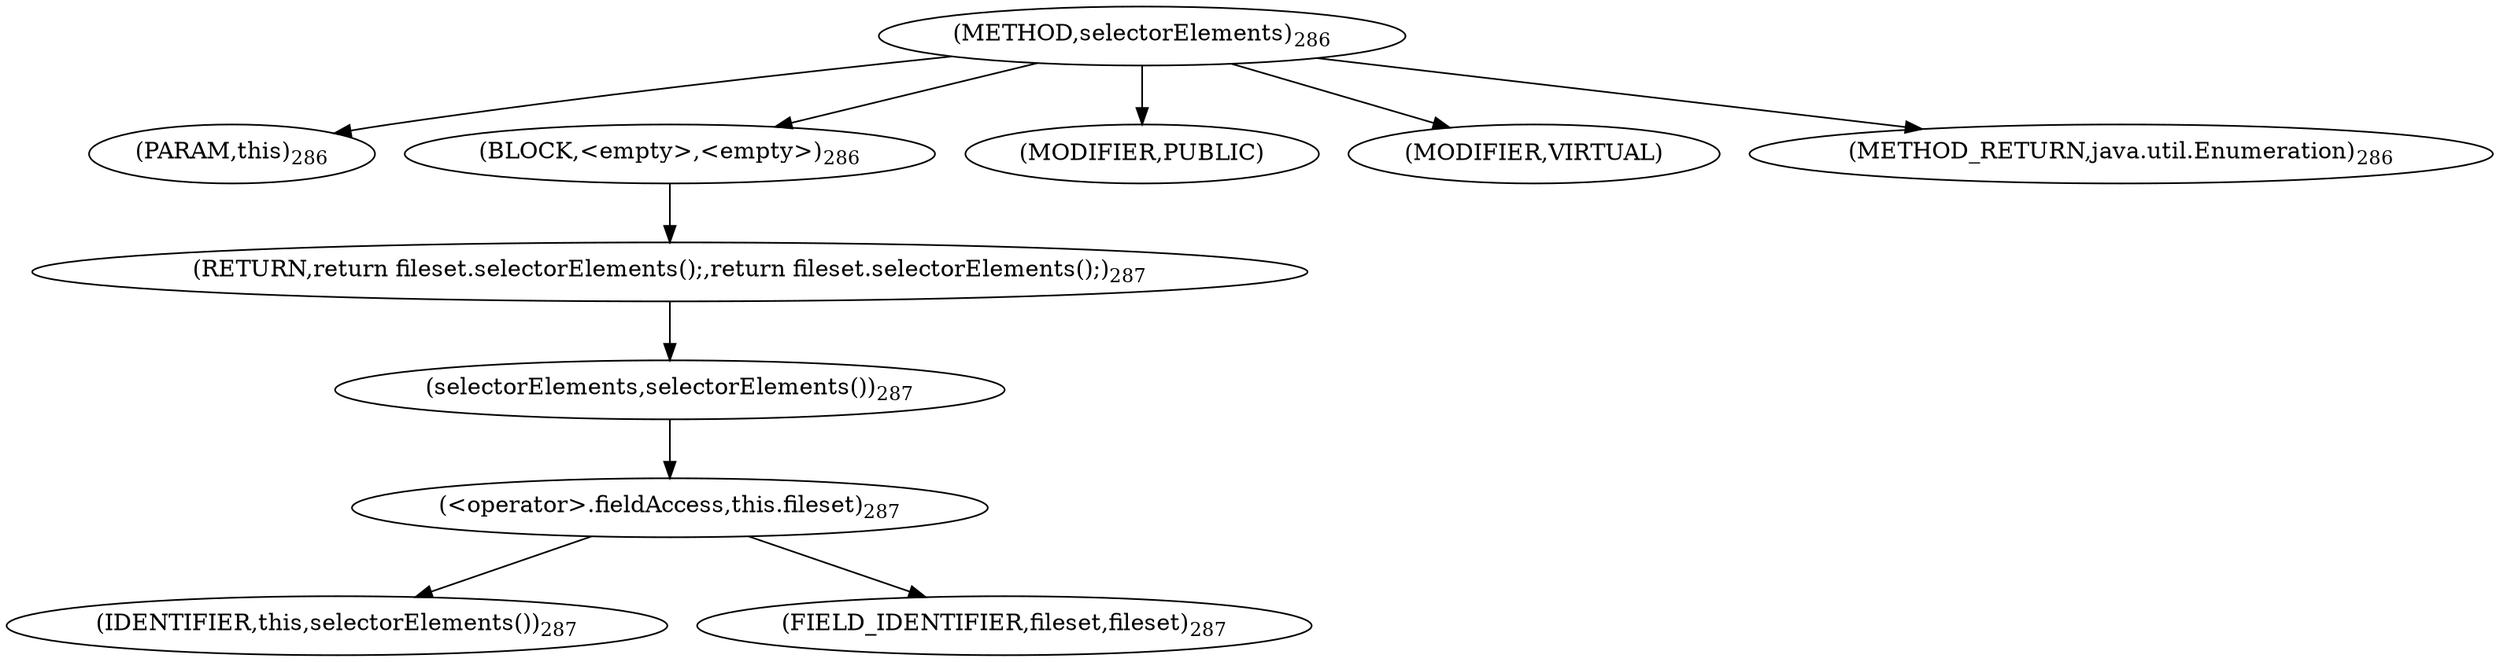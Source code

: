 digraph "selectorElements" {  
"371" [label = <(METHOD,selectorElements)<SUB>286</SUB>> ]
"372" [label = <(PARAM,this)<SUB>286</SUB>> ]
"373" [label = <(BLOCK,&lt;empty&gt;,&lt;empty&gt;)<SUB>286</SUB>> ]
"374" [label = <(RETURN,return fileset.selectorElements();,return fileset.selectorElements();)<SUB>287</SUB>> ]
"375" [label = <(selectorElements,selectorElements())<SUB>287</SUB>> ]
"376" [label = <(&lt;operator&gt;.fieldAccess,this.fileset)<SUB>287</SUB>> ]
"377" [label = <(IDENTIFIER,this,selectorElements())<SUB>287</SUB>> ]
"378" [label = <(FIELD_IDENTIFIER,fileset,fileset)<SUB>287</SUB>> ]
"379" [label = <(MODIFIER,PUBLIC)> ]
"380" [label = <(MODIFIER,VIRTUAL)> ]
"381" [label = <(METHOD_RETURN,java.util.Enumeration)<SUB>286</SUB>> ]
  "371" -> "372" 
  "371" -> "373" 
  "371" -> "379" 
  "371" -> "380" 
  "371" -> "381" 
  "373" -> "374" 
  "374" -> "375" 
  "375" -> "376" 
  "376" -> "377" 
  "376" -> "378" 
}
